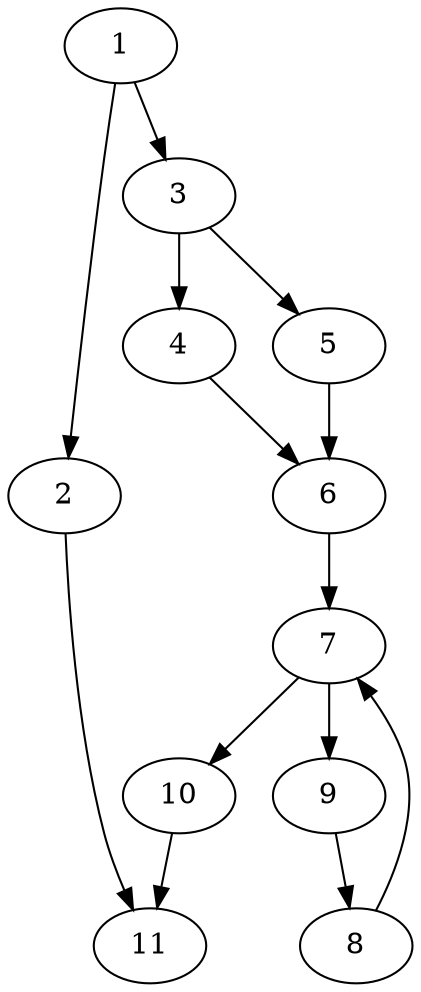 Digraph G {
	1 -> 2;
	1 -> 3;
	2 -> 11;
	3 -> 4;
	3 -> 5;
	4 -> 6;
	5 -> 6;
	6 -> 7;
	7 -> 9;
	7 -> 10;
	8 -> 7;
	9 -> 8;
	10 -> 11;
} 